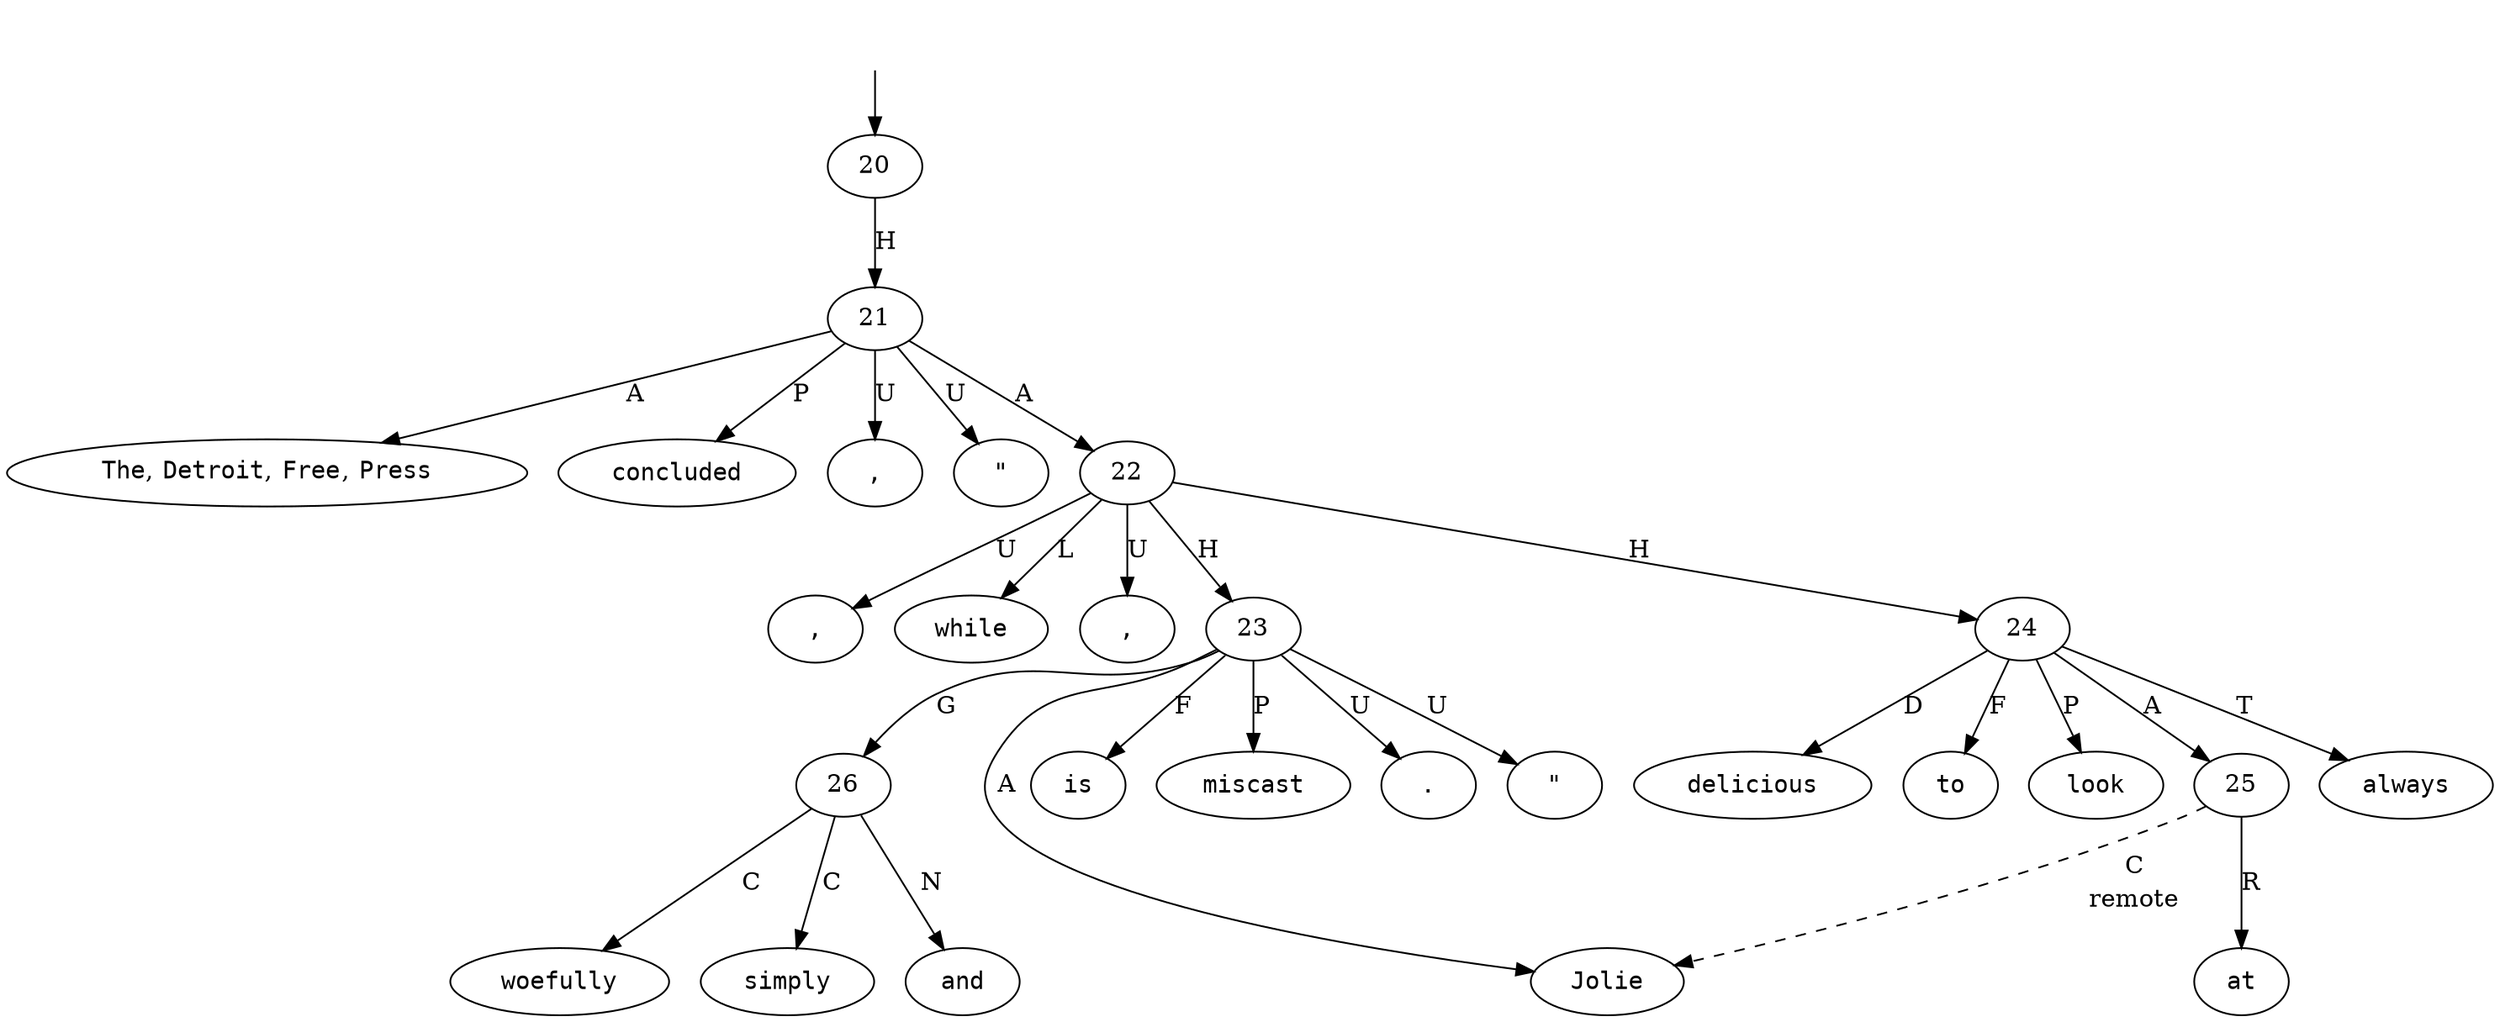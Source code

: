 digraph "725016" {
  top [ style=invis ];
  top -> 20;
  0 [ shape=oval, label=<<table align="center" border="0" cellspacing="0"><tr><td colspan="2"><font face="Courier">The</font>,&nbsp;<font face="Courier">Detroit</font>,&nbsp;<font face="Courier">Free</font>,&nbsp;<font face="Courier">Press</font></td></tr></table>> ];
  1 [ shape=oval, label=<<table align="center" border="0" cellspacing="0"><tr><td colspan="2"><font face="Courier">concluded</font></td></tr></table>> ];
  2 [ shape=oval, label=<<table align="center" border="0" cellspacing="0"><tr><td colspan="2"><font face="Courier">,</font></td></tr></table>> ];
  3 [ shape=oval, label=<<table align="center" border="0" cellspacing="0"><tr><td colspan="2"><font face="Courier">&quot;</font></td></tr></table>> ];
  4 [ shape=oval, label=<<table align="center" border="0" cellspacing="0"><tr><td colspan="2"><font face="Courier">Jolie</font></td></tr></table>> ];
  5 [ shape=oval, label=<<table align="center" border="0" cellspacing="0"><tr><td colspan="2"><font face="Courier">,</font></td></tr></table>> ];
  6 [ shape=oval, label=<<table align="center" border="0" cellspacing="0"><tr><td colspan="2"><font face="Courier">while</font></td></tr></table>> ];
  7 [ shape=oval, label=<<table align="center" border="0" cellspacing="0"><tr><td colspan="2"><font face="Courier">always</font></td></tr></table>> ];
  8 [ shape=oval, label=<<table align="center" border="0" cellspacing="0"><tr><td colspan="2"><font face="Courier">delicious</font></td></tr></table>> ];
  9 [ shape=oval, label=<<table align="center" border="0" cellspacing="0"><tr><td colspan="2"><font face="Courier">to</font></td></tr></table>> ];
  10 [ shape=oval, label=<<table align="center" border="0" cellspacing="0"><tr><td colspan="2"><font face="Courier">look</font></td></tr></table>> ];
  11 [ shape=oval, label=<<table align="center" border="0" cellspacing="0"><tr><td colspan="2"><font face="Courier">at</font></td></tr></table>> ];
  12 [ shape=oval, label=<<table align="center" border="0" cellspacing="0"><tr><td colspan="2"><font face="Courier">,</font></td></tr></table>> ];
  13 [ shape=oval, label=<<table align="center" border="0" cellspacing="0"><tr><td colspan="2"><font face="Courier">is</font></td></tr></table>> ];
  14 [ shape=oval, label=<<table align="center" border="0" cellspacing="0"><tr><td colspan="2"><font face="Courier">simply</font></td></tr></table>> ];
  15 [ shape=oval, label=<<table align="center" border="0" cellspacing="0"><tr><td colspan="2"><font face="Courier">and</font></td></tr></table>> ];
  16 [ shape=oval, label=<<table align="center" border="0" cellspacing="0"><tr><td colspan="2"><font face="Courier">woefully</font></td></tr></table>> ];
  17 [ shape=oval, label=<<table align="center" border="0" cellspacing="0"><tr><td colspan="2"><font face="Courier">miscast</font></td></tr></table>> ];
  18 [ shape=oval, label=<<table align="center" border="0" cellspacing="0"><tr><td colspan="2"><font face="Courier">.</font></td></tr></table>> ];
  19 [ shape=oval, label=<<table align="center" border="0" cellspacing="0"><tr><td colspan="2"><font face="Courier">&quot;</font></td></tr></table>> ];
  20 -> 21 [ label="H" ];
  21 -> 22 [ label="A" ];
  21 -> 2 [ label="U" ];
  21 -> 0 [ label="A" ];
  21 -> 3 [ label="U" ];
  21 -> 1 [ label="P" ];
  22 -> 23 [ label="H" ];
  22 -> 5 [ label="U" ];
  22 -> 12 [ label="U" ];
  22 -> 6 [ label="L" ];
  22 -> 24 [ label="H" ];
  23 -> 18 [ label="U" ];
  23 -> 4 [ label="A" ];
  23 -> 17 [ label="P" ];
  23 -> 26 [ label="G" ];
  23 -> 13 [ label="F" ];
  23 -> 19 [ label="U" ];
  24 -> 7 [ label="T" ];
  24 -> 25 [ label="A" ];
  24 -> 8 [ label="D" ];
  24 -> 10 [ label="P" ];
  24 -> 9 [ label="F" ];
  25 -> 4 [ label=<<table align="center" border="0" cellspacing="0"><tr><td colspan="1">C</td></tr><tr><td>remote</td></tr></table>>, style=dashed ];
  25 -> 11 [ label="R" ];
  26 -> 15 [ label="N" ];
  26 -> 16 [ label="C" ];
  26 -> 14 [ label="C" ];
}

